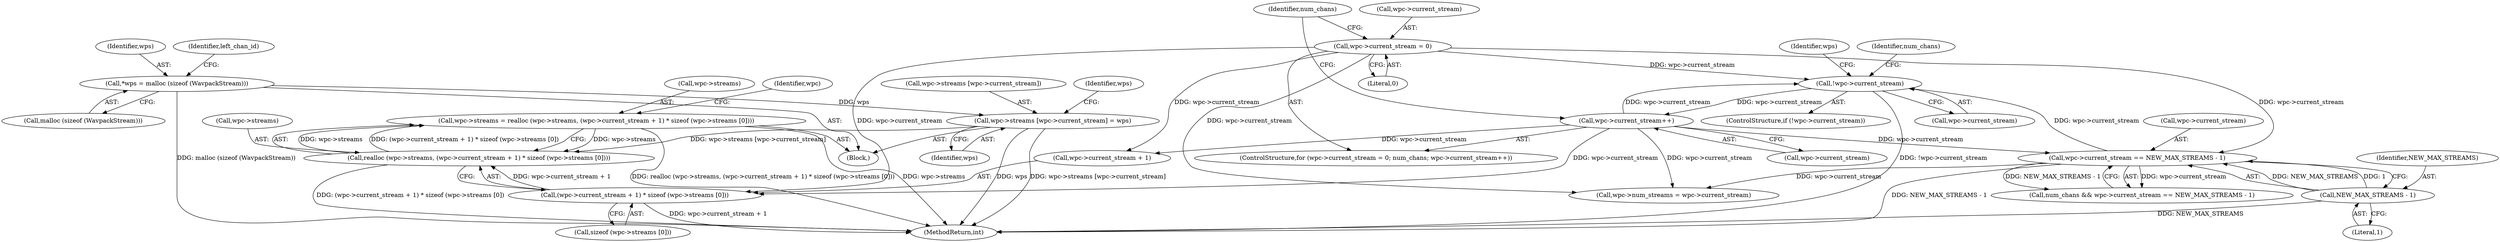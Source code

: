 digraph "0_WavPack_070ef6f138956d9ea9612e69586152339dbefe51@API" {
"1000710" [label="(Call,wpc->streams = realloc (wpc->streams, (wpc->current_stream + 1) * sizeof (wpc->streams [0])))"];
"1000714" [label="(Call,realloc (wpc->streams, (wpc->current_stream + 1) * sizeof (wpc->streams [0])))"];
"1000710" [label="(Call,wpc->streams = realloc (wpc->streams, (wpc->current_stream + 1) * sizeof (wpc->streams [0])))"];
"1000730" [label="(Call,wpc->streams [wpc->current_stream] = wps)"];
"1000692" [label="(Call,*wps = malloc (sizeof (WavpackStream)))"];
"1000718" [label="(Call,(wpc->current_stream + 1) * sizeof (wpc->streams [0]))"];
"1000680" [label="(Call,wpc->current_stream = 0)"];
"1000686" [label="(Call,wpc->current_stream++)"];
"1000900" [label="(Call,!wpc->current_stream)"];
"1000845" [label="(Call,wpc->current_stream == NEW_MAX_STREAMS - 1)"];
"1000849" [label="(Call,NEW_MAX_STREAMS - 1)"];
"1000694" [label="(Call,malloc (sizeof (WavpackStream)))"];
"1000711" [label="(Call,wpc->streams)"];
"1000690" [label="(Block,)"];
"1000845" [label="(Call,wpc->current_stream == NEW_MAX_STREAMS - 1)"];
"1000686" [label="(Call,wpc->current_stream++)"];
"1000945" [label="(Call,wpc->num_streams = wpc->current_stream)"];
"1000846" [label="(Call,wpc->current_stream)"];
"1000692" [label="(Call,*wps = malloc (sizeof (WavpackStream)))"];
"1000718" [label="(Call,(wpc->current_stream + 1) * sizeof (wpc->streams [0]))"];
"1000715" [label="(Call,wpc->streams)"];
"1000851" [label="(Literal,1)"];
"1000741" [label="(Identifier,wps)"];
"1000850" [label="(Identifier,NEW_MAX_STREAMS)"];
"1000680" [label="(Call,wpc->current_stream = 0)"];
"1000900" [label="(Call,!wpc->current_stream)"];
"1000724" [label="(Call,sizeof (wpc->streams [0]))"];
"1000714" [label="(Call,realloc (wpc->streams, (wpc->current_stream + 1) * sizeof (wpc->streams [0])))"];
"1000733" [label="(Identifier,wpc)"];
"1000849" [label="(Call,NEW_MAX_STREAMS - 1)"];
"1000989" [label="(MethodReturn,int)"];
"1000719" [label="(Call,wpc->current_stream + 1)"];
"1000901" [label="(Call,wpc->current_stream)"];
"1000899" [label="(ControlStructure,if (!wpc->current_stream))"];
"1000843" [label="(Call,num_chans && wpc->current_stream == NEW_MAX_STREAMS - 1)"];
"1000913" [label="(Identifier,num_chans)"];
"1000730" [label="(Call,wpc->streams [wpc->current_stream] = wps)"];
"1000681" [label="(Call,wpc->current_stream)"];
"1000738" [label="(Identifier,wps)"];
"1000679" [label="(ControlStructure,for (wpc->current_stream = 0; num_chans; wpc->current_stream++))"];
"1000687" [label="(Call,wpc->current_stream)"];
"1000693" [label="(Identifier,wps)"];
"1000710" [label="(Call,wpc->streams = realloc (wpc->streams, (wpc->current_stream + 1) * sizeof (wpc->streams [0])))"];
"1000684" [label="(Literal,0)"];
"1000699" [label="(Identifier,left_chan_id)"];
"1000907" [label="(Identifier,wps)"];
"1000685" [label="(Identifier,num_chans)"];
"1000731" [label="(Call,wpc->streams [wpc->current_stream])"];
"1000710" -> "1000690"  [label="AST: "];
"1000710" -> "1000714"  [label="CFG: "];
"1000711" -> "1000710"  [label="AST: "];
"1000714" -> "1000710"  [label="AST: "];
"1000733" -> "1000710"  [label="CFG: "];
"1000710" -> "1000989"  [label="DDG: realloc (wpc->streams, (wpc->current_stream + 1) * sizeof (wpc->streams [0]))"];
"1000710" -> "1000989"  [label="DDG: wpc->streams"];
"1000714" -> "1000710"  [label="DDG: wpc->streams"];
"1000714" -> "1000710"  [label="DDG: (wpc->current_stream + 1) * sizeof (wpc->streams [0])"];
"1000710" -> "1000714"  [label="DDG: wpc->streams"];
"1000714" -> "1000718"  [label="CFG: "];
"1000715" -> "1000714"  [label="AST: "];
"1000718" -> "1000714"  [label="AST: "];
"1000714" -> "1000989"  [label="DDG: (wpc->current_stream + 1) * sizeof (wpc->streams [0])"];
"1000730" -> "1000714"  [label="DDG: wpc->streams [wpc->current_stream]"];
"1000718" -> "1000714"  [label="DDG: wpc->current_stream + 1"];
"1000730" -> "1000690"  [label="AST: "];
"1000730" -> "1000738"  [label="CFG: "];
"1000731" -> "1000730"  [label="AST: "];
"1000738" -> "1000730"  [label="AST: "];
"1000741" -> "1000730"  [label="CFG: "];
"1000730" -> "1000989"  [label="DDG: wps"];
"1000730" -> "1000989"  [label="DDG: wpc->streams [wpc->current_stream]"];
"1000692" -> "1000730"  [label="DDG: wps"];
"1000692" -> "1000690"  [label="AST: "];
"1000692" -> "1000694"  [label="CFG: "];
"1000693" -> "1000692"  [label="AST: "];
"1000694" -> "1000692"  [label="AST: "];
"1000699" -> "1000692"  [label="CFG: "];
"1000692" -> "1000989"  [label="DDG: malloc (sizeof (WavpackStream))"];
"1000718" -> "1000724"  [label="CFG: "];
"1000719" -> "1000718"  [label="AST: "];
"1000724" -> "1000718"  [label="AST: "];
"1000718" -> "1000989"  [label="DDG: wpc->current_stream + 1"];
"1000680" -> "1000718"  [label="DDG: wpc->current_stream"];
"1000686" -> "1000718"  [label="DDG: wpc->current_stream"];
"1000680" -> "1000679"  [label="AST: "];
"1000680" -> "1000684"  [label="CFG: "];
"1000681" -> "1000680"  [label="AST: "];
"1000684" -> "1000680"  [label="AST: "];
"1000685" -> "1000680"  [label="CFG: "];
"1000680" -> "1000719"  [label="DDG: wpc->current_stream"];
"1000680" -> "1000845"  [label="DDG: wpc->current_stream"];
"1000680" -> "1000900"  [label="DDG: wpc->current_stream"];
"1000680" -> "1000945"  [label="DDG: wpc->current_stream"];
"1000686" -> "1000679"  [label="AST: "];
"1000686" -> "1000687"  [label="CFG: "];
"1000687" -> "1000686"  [label="AST: "];
"1000685" -> "1000686"  [label="CFG: "];
"1000900" -> "1000686"  [label="DDG: wpc->current_stream"];
"1000686" -> "1000719"  [label="DDG: wpc->current_stream"];
"1000686" -> "1000845"  [label="DDG: wpc->current_stream"];
"1000686" -> "1000900"  [label="DDG: wpc->current_stream"];
"1000686" -> "1000945"  [label="DDG: wpc->current_stream"];
"1000900" -> "1000899"  [label="AST: "];
"1000900" -> "1000901"  [label="CFG: "];
"1000901" -> "1000900"  [label="AST: "];
"1000907" -> "1000900"  [label="CFG: "];
"1000913" -> "1000900"  [label="CFG: "];
"1000900" -> "1000989"  [label="DDG: !wpc->current_stream"];
"1000845" -> "1000900"  [label="DDG: wpc->current_stream"];
"1000845" -> "1000843"  [label="AST: "];
"1000845" -> "1000849"  [label="CFG: "];
"1000846" -> "1000845"  [label="AST: "];
"1000849" -> "1000845"  [label="AST: "];
"1000843" -> "1000845"  [label="CFG: "];
"1000845" -> "1000989"  [label="DDG: NEW_MAX_STREAMS - 1"];
"1000845" -> "1000843"  [label="DDG: wpc->current_stream"];
"1000845" -> "1000843"  [label="DDG: NEW_MAX_STREAMS - 1"];
"1000849" -> "1000845"  [label="DDG: NEW_MAX_STREAMS"];
"1000849" -> "1000845"  [label="DDG: 1"];
"1000845" -> "1000945"  [label="DDG: wpc->current_stream"];
"1000849" -> "1000851"  [label="CFG: "];
"1000850" -> "1000849"  [label="AST: "];
"1000851" -> "1000849"  [label="AST: "];
"1000849" -> "1000989"  [label="DDG: NEW_MAX_STREAMS"];
}

